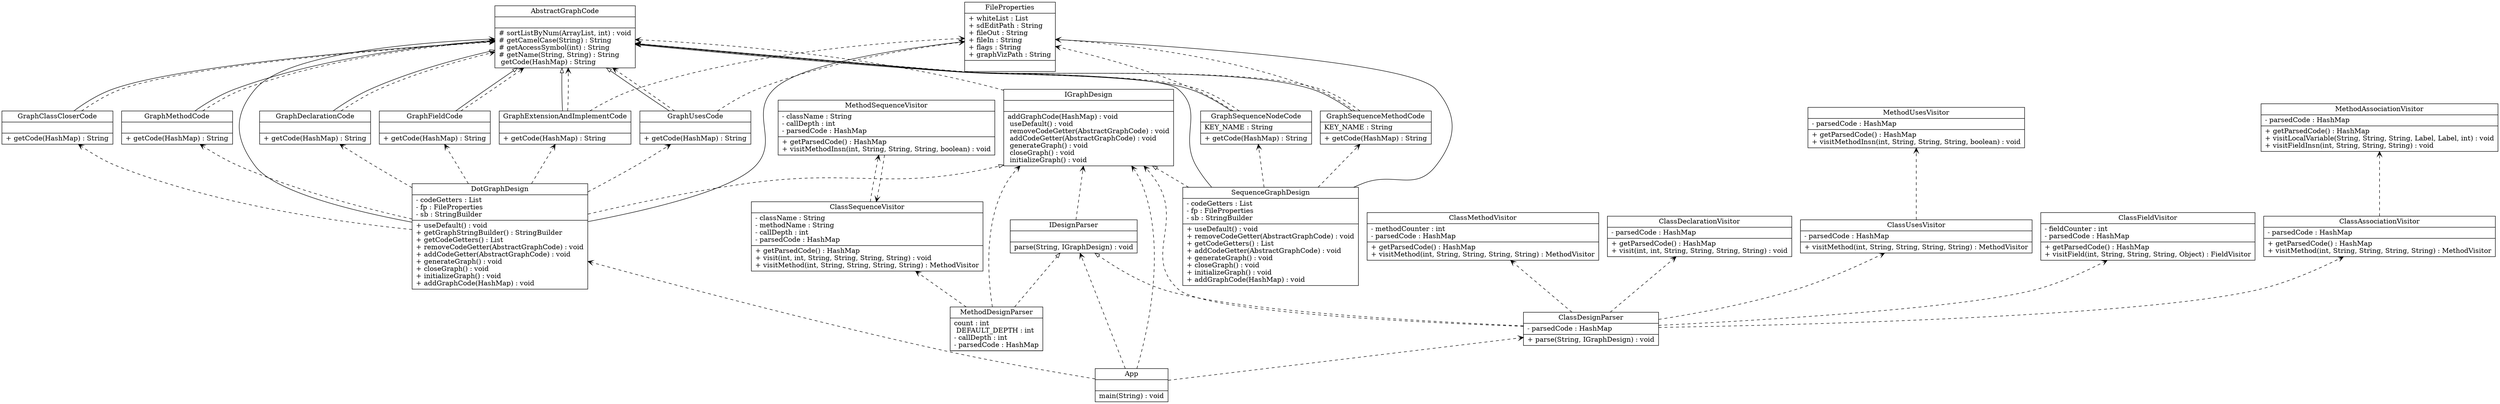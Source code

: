 digraph G{
rankdir=BT;
App [
shape="record",
label = "{App|| main(String) : void\l}"
];App -> IDesignParser [arrowhead="open", style="dashed"];App -> DotGraphDesign [arrowhead="open", style="dashed"];App -> ClassDesignParser [arrowhead="open", style="dashed"];App -> IGraphDesign [arrowhead="open", style="dashed"];ClassDesignParser [
shape="record",
label = "{ClassDesignParser|- parsedCode : HashMap\l|+ parse(String, IGraphDesign) : void\l}"
];ClassDesignParser -> IDesignParser [arrowhead="onormal", style="dashed"];ClassDesignParser -> ClassUsesVisitor [arrowhead="open", style="dashed"];ClassDesignParser -> ClassDeclarationVisitor [arrowhead="open", style="dashed"];ClassDesignParser -> ClassAssociationVisitor [arrowhead="open", style="dashed"];ClassDesignParser -> ClassFieldVisitor [arrowhead="open", style="dashed"];ClassDesignParser -> IGraphDesign [arrowhead="open", style="dashed"];ClassDesignParser -> ClassMethodVisitor [arrowhead="open", style="dashed"];DotGraphDesign [
shape="record",
label = "{DotGraphDesign|- codeGetters : List\l- fp : FileProperties\l- sb : StringBuilder\l|+ useDefault() : void\l+ getGraphStringBuilder() : StringBuilder\l+ getCodeGetters() : List\l+ removeCodeGetter(AbstractGraphCode) : void\l+ addCodeGetter(AbstractGraphCode) : void\l+ generateGraph() : void\l+ closeGraph() : void\l+ initializeGraph() : void\l+ addGraphCode(HashMap) : void\l}"
];DotGraphDesign -> IGraphDesign [arrowhead="onormal", style="dashed"];DotGraphDesign -> FileProperties [arrowhead="open", style="solid"];DotGraphDesign -> AbstractGraphCode [arrowhead="open", style="solid"];DotGraphDesign -> GraphDeclarationCode [arrowhead="open", style="dashed"];DotGraphDesign -> GraphExtensionAndImplementCode [arrowhead="open", style="dashed"];DotGraphDesign -> GraphUsesCode [arrowhead="open", style="dashed"];DotGraphDesign -> GraphFieldCode [arrowhead="open", style="dashed"];DotGraphDesign -> GraphClassCloserCode [arrowhead="open", style="dashed"];DotGraphDesign -> GraphMethodCode [arrowhead="open", style="dashed"];FileProperties [
shape="record",
label = "{FileProperties|+ whiteList : List\l+ sdEditPath : String\l+ fileOut : String\l+ fileIn : String\l+ flags : String\l+ graphVizPath : String\l|}"
];MethodDesignParser [
shape="record",
label = "{MethodDesignParser| count : int\l DEFAULT_DEPTH : int\l- callDepth : int\l- parsedCode : HashMap\l|+ getParsedCode() : HashMap\l+ parse(String, IGraphDesign) : void\l <clinit>() : void\l}"
];MethodDesignParser -> IDesignParser [arrowhead="onormal", style="dashed"];MethodDesignParser -> IGraphDesign [arrowhead="open", style="dashed"];MethodDesignParser -> ClassSequenceVisitor [arrowhead="open", style="dashed"];SequenceGraphDesign [
shape="record",
label = "{SequenceGraphDesign|- codeGetters : List\l- fp : FileProperties\l- sb : StringBuilder\l|+ useDefault() : void\l+ removeCodeGetter(AbstractGraphCode) : void\l+ getCodeGetters() : List\l+ addCodeGetter(AbstractGraphCode) : void\l+ generateGraph() : void\l+ closeGraph() : void\l+ initializeGraph() : void\l+ addGraphCode(HashMap) : void\l}"
];SequenceGraphDesign -> IGraphDesign [arrowhead="onormal", style="dashed"];SequenceGraphDesign -> FileProperties [arrowhead="open", style="solid"];SequenceGraphDesign -> AbstractGraphCode [arrowhead="open", style="solid"];SequenceGraphDesign -> GraphSequenceNodeCode [arrowhead="open", style="dashed"];SequenceGraphDesign -> GraphSequenceMethodCode [arrowhead="open", style="dashed"];AbstractGraphCode [
shape="record",
label = "{AbstractGraphCode||# sortListByNum(ArrayList, int) : void\l# getCamelCase(String) : String\l# getAccessSymbol(int) : String\l# getName(String, String) : String\l getCode(HashMap) : String\l}"
];IDesignParser [
shape="record",
label = "{IDesignParser|| parse(String, IGraphDesign) : void\l}"
];IDesignParser -> IGraphDesign [arrowhead="open", style="dashed"];IGraphDesign [
shape="record",
label = "{IGraphDesign|| addGraphCode(HashMap) : void\l useDefault() : void\l removeCodeGetter(AbstractGraphCode) : void\l addCodeGetter(AbstractGraphCode) : void\l generateGraph() : void\l closeGraph() : void\l initializeGraph() : void\l}"
];IGraphDesign -> AbstractGraphCode [arrowhead="open", style="dashed"];GraphClassCloserCode [
shape="record",
label = "{GraphClassCloserCode||+ getCode(HashMap) : String\l}"
];GraphClassCloserCode -> AbstractGraphCode [arrowhead="onormal", style="solid"];GraphClassCloserCode -> AbstractGraphCode [arrowhead="open", style="dashed"];GraphDeclarationCode [
shape="record",
label = "{GraphDeclarationCode||+ getCode(HashMap) : String\l}"
];GraphDeclarationCode -> AbstractGraphCode [arrowhead="onormal", style="solid"];GraphDeclarationCode -> AbstractGraphCode [arrowhead="open", style="dashed"];GraphExtensionAndImplementCode [
shape="record",
label = "{GraphExtensionAndImplementCode||+ getCode(HashMap) : String\l}"
];GraphExtensionAndImplementCode -> AbstractGraphCode [arrowhead="onormal", style="solid"];GraphExtensionAndImplementCode -> AbstractGraphCode [arrowhead="open", style="dashed"];GraphExtensionAndImplementCode -> FileProperties [arrowhead="open", style="dashed"];GraphFieldCode [
shape="record",
label = "{GraphFieldCode||+ getCode(HashMap) : String\l}"
];GraphFieldCode -> AbstractGraphCode [arrowhead="onormal", style="solid"];GraphFieldCode -> AbstractGraphCode [arrowhead="open", style="dashed"];GraphMethodCode [
shape="record",
label = "{GraphMethodCode||+ getCode(HashMap) : String\l}"
];GraphMethodCode -> AbstractGraphCode [arrowhead="onormal", style="solid"];GraphMethodCode -> AbstractGraphCode [arrowhead="open", style="dashed"];GraphSequenceMethodCode [
shape="record",
label = "{GraphSequenceMethodCode| KEY_NAME : String\l|+ getCode(HashMap) : String\l}"
];GraphSequenceMethodCode -> AbstractGraphCode [arrowhead="onormal", style="solid"];GraphSequenceMethodCode -> AbstractGraphCode [arrowhead="open", style="dashed"];GraphSequenceMethodCode -> FileProperties [arrowhead="open", style="dashed"];GraphSequenceNodeCode [
shape="record",
label = "{GraphSequenceNodeCode| KEY_NAME : String\l|+ getCode(HashMap) : String\l}"
];GraphSequenceNodeCode -> AbstractGraphCode [arrowhead="onormal", style="solid"];GraphSequenceNodeCode -> AbstractGraphCode [arrowhead="open", style="dashed"];GraphSequenceNodeCode -> FileProperties [arrowhead="open", style="dashed"];GraphUsesCode [
shape="record",
label = "{GraphUsesCode||+ getCode(HashMap) : String\l}"
];GraphUsesCode -> AbstractGraphCode [arrowhead="onormal", style="solid"];GraphUsesCode -> AbstractGraphCode [arrowhead="open", style="dashed"];GraphUsesCode -> FileProperties [arrowhead="open", style="dashed"];ClassAssociationVisitor [
shape="record",
label = "{ClassAssociationVisitor|- parsedCode : HashMap\l|+ getParsedCode() : HashMap\l+ visitMethod(int, String, String, String, String) : MethodVisitor\l}"
];ClassAssociationVisitor -> MethodAssociationVisitor [arrowhead="open", style="dashed"];ClassDeclarationVisitor [
shape="record",
label = "{ClassDeclarationVisitor|- parsedCode : HashMap\l|+ getParsedCode() : HashMap\l+ visit(int, int, String, String, String, String) : void\l}"
];ClassFieldVisitor [
shape="record",
label = "{ClassFieldVisitor|- fieldCounter : int\l- parsedCode : HashMap\l|+ getParsedCode() : HashMap\l+ visitField(int, String, String, String, Object) : FieldVisitor\l}"
];ClassMethodVisitor [
shape="record",
label = "{ClassMethodVisitor|- methodCounter : int\l- parsedCode : HashMap\l|+ getParsedCode() : HashMap\l+ visitMethod(int, String, String, String, String) : MethodVisitor\l}"
];ClassSequenceVisitor [
shape="record",
label = "{ClassSequenceVisitor|- className : String\l- methodName : String\l- callDepth : int\l- parsedCode : HashMap\l|+ getParsedCode() : HashMap\l+ visit(int, int, String, String, String, String) : void\l+ visitMethod(int, String, String, String, String) : MethodVisitor\l}"
];ClassSequenceVisitor -> MethodSequenceVisitor [arrowhead="open", style="dashed"];ClassUsesVisitor [
shape="record",
label = "{ClassUsesVisitor|- parsedCode : HashMap\l|+ visitMethod(int, String, String, String, String) : MethodVisitor\l}"
];ClassUsesVisitor -> MethodUsesVisitor [arrowhead="open", style="dashed"];MethodAssociationVisitor [
shape="record",
label = "{MethodAssociationVisitor|- parsedCode : HashMap\l|+ getParsedCode() : HashMap\l+ visitLocalVariable(String, String, String, Label, Label, int) : void\l+ visitFieldInsn(int, String, String, String) : void\l}"
];MethodSequenceVisitor [
shape="record",
label = "{MethodSequenceVisitor|- className : String\l- callDepth : int\l- parsedCode : HashMap\l|+ getParsedCode() : HashMap\l+ visitMethodInsn(int, String, String, String, boolean) : void\l}"
];MethodSequenceVisitor -> ClassSequenceVisitor [arrowhead="open", style="dashed"];MethodUsesVisitor [
shape="record",
label = "{MethodUsesVisitor|- parsedCode : HashMap\l|+ getParsedCode() : HashMap\l+ visitMethodInsn(int, String, String, String, boolean) : void\l}"
];}